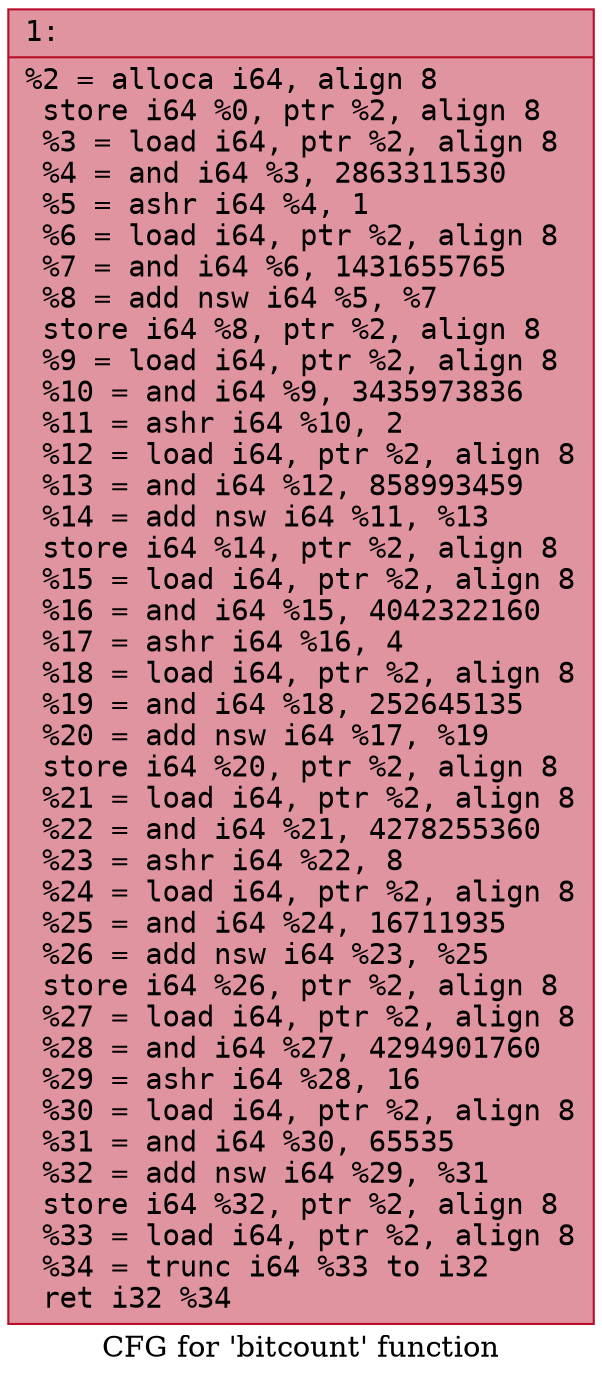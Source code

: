 digraph "CFG for 'bitcount' function" {
	label="CFG for 'bitcount' function";

	Node0x600002021e50 [shape=record,color="#b70d28ff", style=filled, fillcolor="#b70d2870" fontname="Courier",label="{1:\l|  %2 = alloca i64, align 8\l  store i64 %0, ptr %2, align 8\l  %3 = load i64, ptr %2, align 8\l  %4 = and i64 %3, 2863311530\l  %5 = ashr i64 %4, 1\l  %6 = load i64, ptr %2, align 8\l  %7 = and i64 %6, 1431655765\l  %8 = add nsw i64 %5, %7\l  store i64 %8, ptr %2, align 8\l  %9 = load i64, ptr %2, align 8\l  %10 = and i64 %9, 3435973836\l  %11 = ashr i64 %10, 2\l  %12 = load i64, ptr %2, align 8\l  %13 = and i64 %12, 858993459\l  %14 = add nsw i64 %11, %13\l  store i64 %14, ptr %2, align 8\l  %15 = load i64, ptr %2, align 8\l  %16 = and i64 %15, 4042322160\l  %17 = ashr i64 %16, 4\l  %18 = load i64, ptr %2, align 8\l  %19 = and i64 %18, 252645135\l  %20 = add nsw i64 %17, %19\l  store i64 %20, ptr %2, align 8\l  %21 = load i64, ptr %2, align 8\l  %22 = and i64 %21, 4278255360\l  %23 = ashr i64 %22, 8\l  %24 = load i64, ptr %2, align 8\l  %25 = and i64 %24, 16711935\l  %26 = add nsw i64 %23, %25\l  store i64 %26, ptr %2, align 8\l  %27 = load i64, ptr %2, align 8\l  %28 = and i64 %27, 4294901760\l  %29 = ashr i64 %28, 16\l  %30 = load i64, ptr %2, align 8\l  %31 = and i64 %30, 65535\l  %32 = add nsw i64 %29, %31\l  store i64 %32, ptr %2, align 8\l  %33 = load i64, ptr %2, align 8\l  %34 = trunc i64 %33 to i32\l  ret i32 %34\l}"];
}
